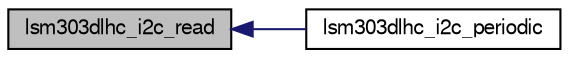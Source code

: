 digraph "lsm303dlhc_i2c_read"
{
  edge [fontname="FreeSans",fontsize="10",labelfontname="FreeSans",labelfontsize="10"];
  node [fontname="FreeSans",fontsize="10",shape=record];
  rankdir="LR";
  Node1 [label="lsm303dlhc_i2c_read",height=0.2,width=0.4,color="black", fillcolor="grey75", style="filled", fontcolor="black"];
  Node1 -> Node2 [dir="back",color="midnightblue",fontsize="10",style="solid",fontname="FreeSans"];
  Node2 [label="lsm303dlhc_i2c_periodic",height=0.2,width=0.4,color="black", fillcolor="white", style="filled",URL="$lsm303dlhc__i2c_8h.html#a2f600ac276e7ed6eb74c55228e96ce11",tooltip="convenience function: read or start configuration if not already initialized "];
}

